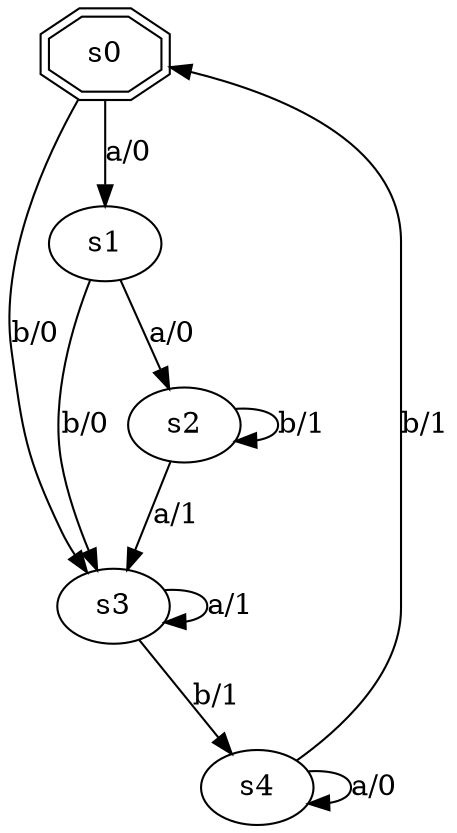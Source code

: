 digraph test_28 {
    s0 -> s3 [label="b/0"];
   	s0 -> s1 [label="a/0"];
   	s1 -> s3 [label="b/0"];
   	s1 -> s2 [label="a/0"];
   	s2 -> s2 [label="b/1"];
   	s2 -> s3 [label="a/1"];
   	s3 -> s3 [label="a/1"];
   	s3 -> s4 [label="b/1"];
   	s4 -> s4 [label="a/0"];
   	s4 -> s0 [label="b/1"];
    s0 [shape=doubleoctagon];
}
